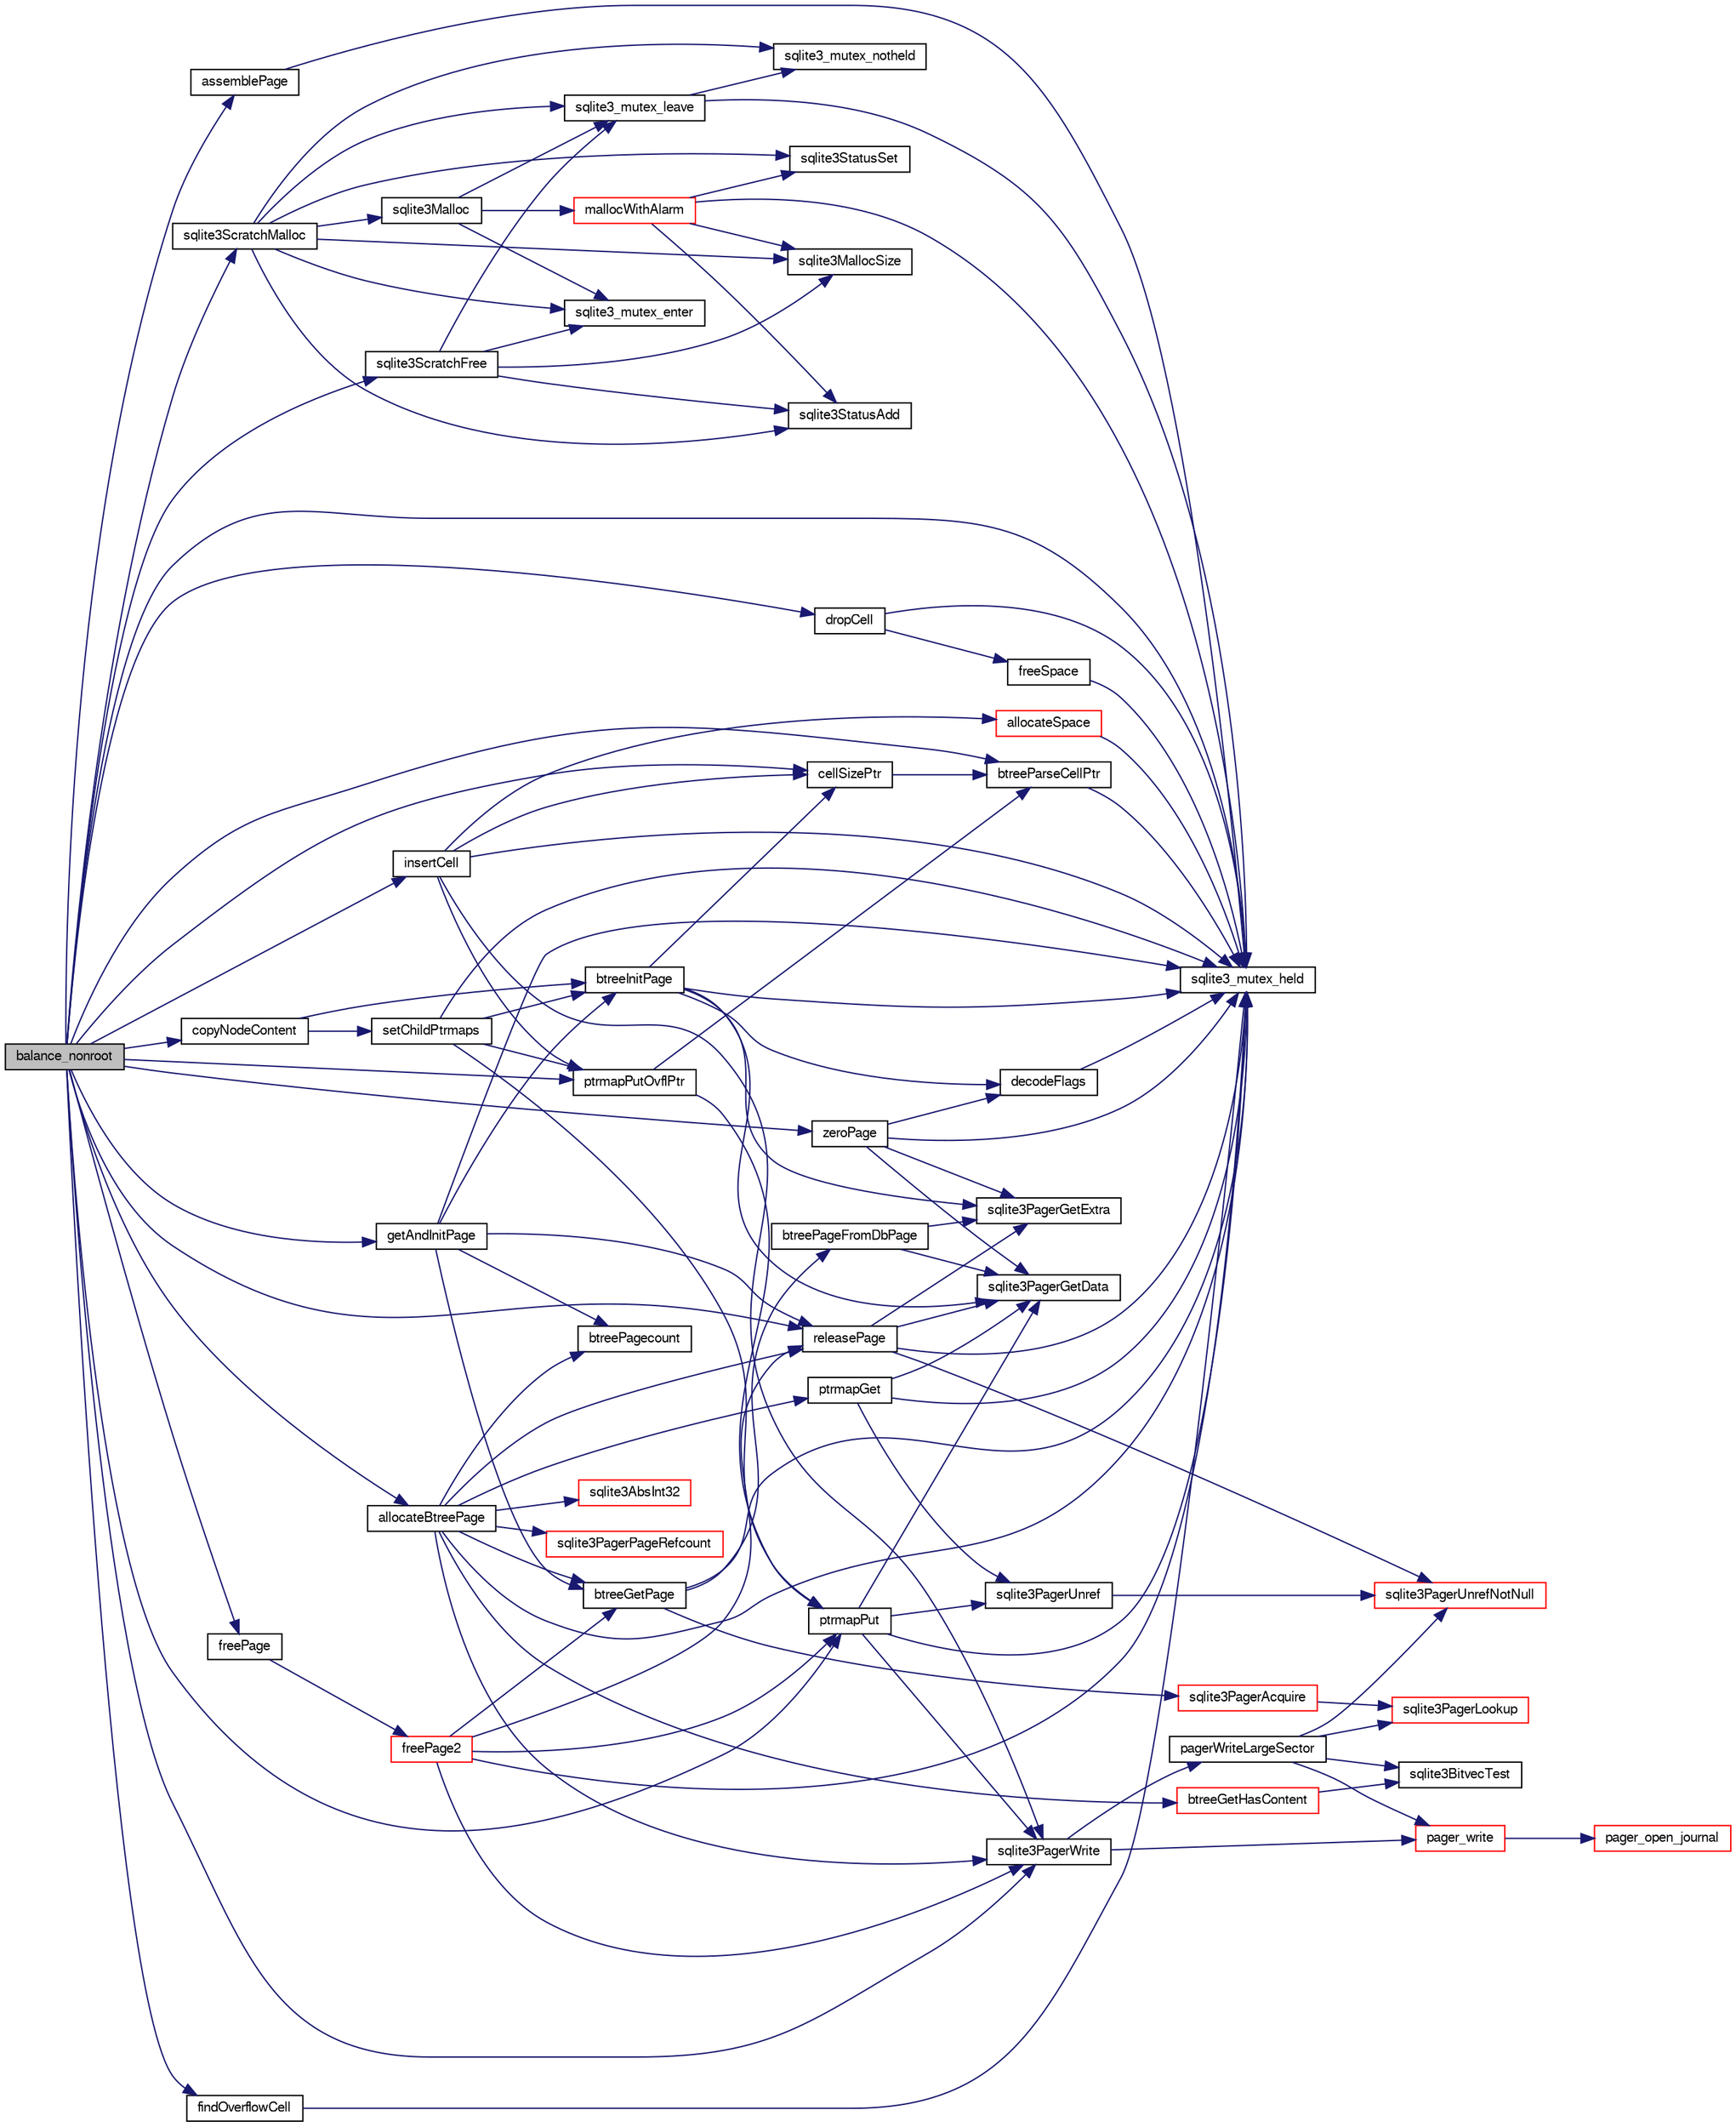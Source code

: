 digraph "balance_nonroot"
{
  edge [fontname="FreeSans",fontsize="10",labelfontname="FreeSans",labelfontsize="10"];
  node [fontname="FreeSans",fontsize="10",shape=record];
  rankdir="LR";
  Node19061 [label="balance_nonroot",height=0.2,width=0.4,color="black", fillcolor="grey75", style="filled", fontcolor="black"];
  Node19061 -> Node19062 [color="midnightblue",fontsize="10",style="solid",fontname="FreeSans"];
  Node19062 [label="sqlite3_mutex_held",height=0.2,width=0.4,color="black", fillcolor="white", style="filled",URL="$sqlite3_8c.html#acf77da68932b6bc163c5e68547ecc3e7"];
  Node19061 -> Node19063 [color="midnightblue",fontsize="10",style="solid",fontname="FreeSans"];
  Node19063 [label="getAndInitPage",height=0.2,width=0.4,color="black", fillcolor="white", style="filled",URL="$sqlite3_8c.html#ae85122d12808231a8d58459440a405ab"];
  Node19063 -> Node19062 [color="midnightblue",fontsize="10",style="solid",fontname="FreeSans"];
  Node19063 -> Node19064 [color="midnightblue",fontsize="10",style="solid",fontname="FreeSans"];
  Node19064 [label="btreePagecount",height=0.2,width=0.4,color="black", fillcolor="white", style="filled",URL="$sqlite3_8c.html#a9cc4ac11752c088db89d551ec1495a15"];
  Node19063 -> Node19065 [color="midnightblue",fontsize="10",style="solid",fontname="FreeSans"];
  Node19065 [label="btreeGetPage",height=0.2,width=0.4,color="black", fillcolor="white", style="filled",URL="$sqlite3_8c.html#ac59679e30ceb0190614fbd19a7feb6de"];
  Node19065 -> Node19062 [color="midnightblue",fontsize="10",style="solid",fontname="FreeSans"];
  Node19065 -> Node19066 [color="midnightblue",fontsize="10",style="solid",fontname="FreeSans"];
  Node19066 [label="sqlite3PagerAcquire",height=0.2,width=0.4,color="red", fillcolor="white", style="filled",URL="$sqlite3_8c.html#a22a53daafd2bd778cda390312651f994"];
  Node19066 -> Node19360 [color="midnightblue",fontsize="10",style="solid",fontname="FreeSans"];
  Node19360 [label="sqlite3PagerLookup",height=0.2,width=0.4,color="red", fillcolor="white", style="filled",URL="$sqlite3_8c.html#a1252ec03814f64eed236cfb21094cafd"];
  Node19065 -> Node19480 [color="midnightblue",fontsize="10",style="solid",fontname="FreeSans"];
  Node19480 [label="btreePageFromDbPage",height=0.2,width=0.4,color="black", fillcolor="white", style="filled",URL="$sqlite3_8c.html#a148c0bf09d4ef14a49e0e7a2c0506c80"];
  Node19480 -> Node19447 [color="midnightblue",fontsize="10",style="solid",fontname="FreeSans"];
  Node19447 [label="sqlite3PagerGetExtra",height=0.2,width=0.4,color="black", fillcolor="white", style="filled",URL="$sqlite3_8c.html#a48e879a6d20f06f27390973ab8d59bd7"];
  Node19480 -> Node19446 [color="midnightblue",fontsize="10",style="solid",fontname="FreeSans"];
  Node19446 [label="sqlite3PagerGetData",height=0.2,width=0.4,color="black", fillcolor="white", style="filled",URL="$sqlite3_8c.html#a9dd340e56fb4b7fad4df339595b8d8a2"];
  Node19063 -> Node19481 [color="midnightblue",fontsize="10",style="solid",fontname="FreeSans"];
  Node19481 [label="btreeInitPage",height=0.2,width=0.4,color="black", fillcolor="white", style="filled",URL="$sqlite3_8c.html#a3fbef3abda22e9a3f72c2873ec0b26a3"];
  Node19481 -> Node19062 [color="midnightblue",fontsize="10",style="solid",fontname="FreeSans"];
  Node19481 -> Node19447 [color="midnightblue",fontsize="10",style="solid",fontname="FreeSans"];
  Node19481 -> Node19446 [color="midnightblue",fontsize="10",style="solid",fontname="FreeSans"];
  Node19481 -> Node19482 [color="midnightblue",fontsize="10",style="solid",fontname="FreeSans"];
  Node19482 [label="decodeFlags",height=0.2,width=0.4,color="black", fillcolor="white", style="filled",URL="$sqlite3_8c.html#acb168e46383706f31cefd555da235eae"];
  Node19482 -> Node19062 [color="midnightblue",fontsize="10",style="solid",fontname="FreeSans"];
  Node19481 -> Node19483 [color="midnightblue",fontsize="10",style="solid",fontname="FreeSans"];
  Node19483 [label="cellSizePtr",height=0.2,width=0.4,color="black", fillcolor="white", style="filled",URL="$sqlite3_8c.html#a6c95c9aac1c8a00490e36674f43e76ec"];
  Node19483 -> Node19484 [color="midnightblue",fontsize="10",style="solid",fontname="FreeSans"];
  Node19484 [label="btreeParseCellPtr",height=0.2,width=0.4,color="black", fillcolor="white", style="filled",URL="$sqlite3_8c.html#a1eba22ca0ddf563de0b29c64551c759f"];
  Node19484 -> Node19062 [color="midnightblue",fontsize="10",style="solid",fontname="FreeSans"];
  Node19063 -> Node19485 [color="midnightblue",fontsize="10",style="solid",fontname="FreeSans"];
  Node19485 [label="releasePage",height=0.2,width=0.4,color="black", fillcolor="white", style="filled",URL="$sqlite3_8c.html#a92c6fb14f9bcf117440c35116c26d6c4"];
  Node19485 -> Node19447 [color="midnightblue",fontsize="10",style="solid",fontname="FreeSans"];
  Node19485 -> Node19446 [color="midnightblue",fontsize="10",style="solid",fontname="FreeSans"];
  Node19485 -> Node19062 [color="midnightblue",fontsize="10",style="solid",fontname="FreeSans"];
  Node19485 -> Node19389 [color="midnightblue",fontsize="10",style="solid",fontname="FreeSans"];
  Node19389 [label="sqlite3PagerUnrefNotNull",height=0.2,width=0.4,color="red", fillcolor="white", style="filled",URL="$sqlite3_8c.html#a4b314f96f09f5c68c94672e420e31ab9"];
  Node19061 -> Node19483 [color="midnightblue",fontsize="10",style="solid",fontname="FreeSans"];
  Node19061 -> Node19486 [color="midnightblue",fontsize="10",style="solid",fontname="FreeSans"];
  Node19486 [label="dropCell",height=0.2,width=0.4,color="black", fillcolor="white", style="filled",URL="$sqlite3_8c.html#a46eeeb6aebf363bd16265d696612b852"];
  Node19486 -> Node19062 [color="midnightblue",fontsize="10",style="solid",fontname="FreeSans"];
  Node19486 -> Node19487 [color="midnightblue",fontsize="10",style="solid",fontname="FreeSans"];
  Node19487 [label="freeSpace",height=0.2,width=0.4,color="black", fillcolor="white", style="filled",URL="$sqlite3_8c.html#a999550630d29b9df1b23fde0959b0afb"];
  Node19487 -> Node19062 [color="midnightblue",fontsize="10",style="solid",fontname="FreeSans"];
  Node19061 -> Node19488 [color="midnightblue",fontsize="10",style="solid",fontname="FreeSans"];
  Node19488 [label="sqlite3ScratchMalloc",height=0.2,width=0.4,color="black", fillcolor="white", style="filled",URL="$sqlite3_8c.html#a9b883a0e42e20c9f0cd19bd87059c383"];
  Node19488 -> Node19084 [color="midnightblue",fontsize="10",style="solid",fontname="FreeSans"];
  Node19084 [label="sqlite3_mutex_enter",height=0.2,width=0.4,color="black", fillcolor="white", style="filled",URL="$sqlite3_8c.html#a1c12cde690bd89f104de5cbad12a6bf5"];
  Node19488 -> Node19092 [color="midnightblue",fontsize="10",style="solid",fontname="FreeSans"];
  Node19092 [label="sqlite3StatusSet",height=0.2,width=0.4,color="black", fillcolor="white", style="filled",URL="$sqlite3_8c.html#afec7586c01fcb5ea17dc9d7725a589d9"];
  Node19488 -> Node19085 [color="midnightblue",fontsize="10",style="solid",fontname="FreeSans"];
  Node19085 [label="sqlite3StatusAdd",height=0.2,width=0.4,color="black", fillcolor="white", style="filled",URL="$sqlite3_8c.html#afa029f93586aeab4cc85360905dae9cd"];
  Node19488 -> Node19086 [color="midnightblue",fontsize="10",style="solid",fontname="FreeSans"];
  Node19086 [label="sqlite3_mutex_leave",height=0.2,width=0.4,color="black", fillcolor="white", style="filled",URL="$sqlite3_8c.html#a5838d235601dbd3c1fa993555c6bcc93"];
  Node19086 -> Node19062 [color="midnightblue",fontsize="10",style="solid",fontname="FreeSans"];
  Node19086 -> Node19087 [color="midnightblue",fontsize="10",style="solid",fontname="FreeSans"];
  Node19087 [label="sqlite3_mutex_notheld",height=0.2,width=0.4,color="black", fillcolor="white", style="filled",URL="$sqlite3_8c.html#a83967c837c1c000d3b5adcfaa688f5dc"];
  Node19488 -> Node19090 [color="midnightblue",fontsize="10",style="solid",fontname="FreeSans"];
  Node19090 [label="sqlite3Malloc",height=0.2,width=0.4,color="black", fillcolor="white", style="filled",URL="$sqlite3_8c.html#a361a2eaa846b1885f123abe46f5d8b2b"];
  Node19090 -> Node19084 [color="midnightblue",fontsize="10",style="solid",fontname="FreeSans"];
  Node19090 -> Node19091 [color="midnightblue",fontsize="10",style="solid",fontname="FreeSans"];
  Node19091 [label="mallocWithAlarm",height=0.2,width=0.4,color="red", fillcolor="white", style="filled",URL="$sqlite3_8c.html#ab070d5cf8e48ec8a6a43cf025d48598b"];
  Node19091 -> Node19062 [color="midnightblue",fontsize="10",style="solid",fontname="FreeSans"];
  Node19091 -> Node19092 [color="midnightblue",fontsize="10",style="solid",fontname="FreeSans"];
  Node19091 -> Node19081 [color="midnightblue",fontsize="10",style="solid",fontname="FreeSans"];
  Node19081 [label="sqlite3MallocSize",height=0.2,width=0.4,color="black", fillcolor="white", style="filled",URL="$sqlite3_8c.html#acf5d2a5f35270bafb050bd2def576955"];
  Node19091 -> Node19085 [color="midnightblue",fontsize="10",style="solid",fontname="FreeSans"];
  Node19090 -> Node19086 [color="midnightblue",fontsize="10",style="solid",fontname="FreeSans"];
  Node19488 -> Node19081 [color="midnightblue",fontsize="10",style="solid",fontname="FreeSans"];
  Node19488 -> Node19087 [color="midnightblue",fontsize="10",style="solid",fontname="FreeSans"];
  Node19061 -> Node19489 [color="midnightblue",fontsize="10",style="solid",fontname="FreeSans"];
  Node19489 [label="findOverflowCell",height=0.2,width=0.4,color="black", fillcolor="white", style="filled",URL="$sqlite3_8c.html#a4789c15455047776c4cca9c18cc6ec65"];
  Node19489 -> Node19062 [color="midnightblue",fontsize="10",style="solid",fontname="FreeSans"];
  Node19061 -> Node19427 [color="midnightblue",fontsize="10",style="solid",fontname="FreeSans"];
  Node19427 [label="sqlite3PagerWrite",height=0.2,width=0.4,color="black", fillcolor="white", style="filled",URL="$sqlite3_8c.html#ad4b8aee028ee99575b0748b299e04ed0"];
  Node19427 -> Node19428 [color="midnightblue",fontsize="10",style="solid",fontname="FreeSans"];
  Node19428 [label="pagerWriteLargeSector",height=0.2,width=0.4,color="black", fillcolor="white", style="filled",URL="$sqlite3_8c.html#a06334f0cc1c2dc95ffe29c2359928b92"];
  Node19428 -> Node19400 [color="midnightblue",fontsize="10",style="solid",fontname="FreeSans"];
  Node19400 [label="sqlite3BitvecTest",height=0.2,width=0.4,color="black", fillcolor="white", style="filled",URL="$sqlite3_8c.html#ab08693a5ff8d1b759eb50dc307ee910f"];
  Node19428 -> Node19429 [color="midnightblue",fontsize="10",style="solid",fontname="FreeSans"];
  Node19429 [label="pager_write",height=0.2,width=0.4,color="red", fillcolor="white", style="filled",URL="$sqlite3_8c.html#aa5dbf1a9dcccf0aa140b04b81325517f"];
  Node19429 -> Node19430 [color="midnightblue",fontsize="10",style="solid",fontname="FreeSans"];
  Node19430 [label="pager_open_journal",height=0.2,width=0.4,color="red", fillcolor="white", style="filled",URL="$sqlite3_8c.html#a9a5224f8941dc99ce19bb0eb24766d00"];
  Node19428 -> Node19389 [color="midnightblue",fontsize="10",style="solid",fontname="FreeSans"];
  Node19428 -> Node19360 [color="midnightblue",fontsize="10",style="solid",fontname="FreeSans"];
  Node19427 -> Node19429 [color="midnightblue",fontsize="10",style="solid",fontname="FreeSans"];
  Node19061 -> Node19490 [color="midnightblue",fontsize="10",style="solid",fontname="FreeSans"];
  Node19490 [label="allocateBtreePage",height=0.2,width=0.4,color="black", fillcolor="white", style="filled",URL="$sqlite3_8c.html#ae84ce1103eabfe9455a6a59e6cec4a33"];
  Node19490 -> Node19062 [color="midnightblue",fontsize="10",style="solid",fontname="FreeSans"];
  Node19490 -> Node19064 [color="midnightblue",fontsize="10",style="solid",fontname="FreeSans"];
  Node19490 -> Node19491 [color="midnightblue",fontsize="10",style="solid",fontname="FreeSans"];
  Node19491 [label="ptrmapGet",height=0.2,width=0.4,color="black", fillcolor="white", style="filled",URL="$sqlite3_8c.html#ae91bfd9c1bec807a52a384d2ed01934b"];
  Node19491 -> Node19062 [color="midnightblue",fontsize="10",style="solid",fontname="FreeSans"];
  Node19491 -> Node19446 [color="midnightblue",fontsize="10",style="solid",fontname="FreeSans"];
  Node19491 -> Node19450 [color="midnightblue",fontsize="10",style="solid",fontname="FreeSans"];
  Node19450 [label="sqlite3PagerUnref",height=0.2,width=0.4,color="black", fillcolor="white", style="filled",URL="$sqlite3_8c.html#aa9d040b7f24a8a5d99bf96863b52cd15"];
  Node19450 -> Node19389 [color="midnightblue",fontsize="10",style="solid",fontname="FreeSans"];
  Node19490 -> Node19427 [color="midnightblue",fontsize="10",style="solid",fontname="FreeSans"];
  Node19490 -> Node19065 [color="midnightblue",fontsize="10",style="solid",fontname="FreeSans"];
  Node19490 -> Node19485 [color="midnightblue",fontsize="10",style="solid",fontname="FreeSans"];
  Node19490 -> Node19492 [color="midnightblue",fontsize="10",style="solid",fontname="FreeSans"];
  Node19492 [label="sqlite3AbsInt32",height=0.2,width=0.4,color="red", fillcolor="white", style="filled",URL="$sqlite3_8c.html#a8fdd09f2c6e36df943b6b6092ac0dcbf"];
  Node19490 -> Node19500 [color="midnightblue",fontsize="10",style="solid",fontname="FreeSans"];
  Node19500 [label="btreeGetHasContent",height=0.2,width=0.4,color="red", fillcolor="white", style="filled",URL="$sqlite3_8c.html#a1ebd60bdf9e0181818da4eff654b1a26"];
  Node19500 -> Node19400 [color="midnightblue",fontsize="10",style="solid",fontname="FreeSans"];
  Node19490 -> Node19502 [color="midnightblue",fontsize="10",style="solid",fontname="FreeSans"];
  Node19502 [label="sqlite3PagerPageRefcount",height=0.2,width=0.4,color="red", fillcolor="white", style="filled",URL="$sqlite3_8c.html#a02362e6744d4431e328d760bef635a19"];
  Node19061 -> Node19504 [color="midnightblue",fontsize="10",style="solid",fontname="FreeSans"];
  Node19504 [label="ptrmapPut",height=0.2,width=0.4,color="black", fillcolor="white", style="filled",URL="$sqlite3_8c.html#ac16fbe55892f29324ac5d09957374ed0"];
  Node19504 -> Node19062 [color="midnightblue",fontsize="10",style="solid",fontname="FreeSans"];
  Node19504 -> Node19446 [color="midnightblue",fontsize="10",style="solid",fontname="FreeSans"];
  Node19504 -> Node19427 [color="midnightblue",fontsize="10",style="solid",fontname="FreeSans"];
  Node19504 -> Node19450 [color="midnightblue",fontsize="10",style="solid",fontname="FreeSans"];
  Node19061 -> Node19505 [color="midnightblue",fontsize="10",style="solid",fontname="FreeSans"];
  Node19505 [label="freePage",height=0.2,width=0.4,color="black", fillcolor="white", style="filled",URL="$sqlite3_8c.html#ad98f5006fdec390948dd2966cf0cf12f"];
  Node19505 -> Node19506 [color="midnightblue",fontsize="10",style="solid",fontname="FreeSans"];
  Node19506 [label="freePage2",height=0.2,width=0.4,color="red", fillcolor="white", style="filled",URL="$sqlite3_8c.html#a625a2c2bdaf95cdb3a7cb945201f7efb"];
  Node19506 -> Node19062 [color="midnightblue",fontsize="10",style="solid",fontname="FreeSans"];
  Node19506 -> Node19427 [color="midnightblue",fontsize="10",style="solid",fontname="FreeSans"];
  Node19506 -> Node19065 [color="midnightblue",fontsize="10",style="solid",fontname="FreeSans"];
  Node19506 -> Node19504 [color="midnightblue",fontsize="10",style="solid",fontname="FreeSans"];
  Node19506 -> Node19485 [color="midnightblue",fontsize="10",style="solid",fontname="FreeSans"];
  Node19061 -> Node19485 [color="midnightblue",fontsize="10",style="solid",fontname="FreeSans"];
  Node19061 -> Node19512 [color="midnightblue",fontsize="10",style="solid",fontname="FreeSans"];
  Node19512 [label="zeroPage",height=0.2,width=0.4,color="black", fillcolor="white", style="filled",URL="$sqlite3_8c.html#a1c974ee71f86cb74370ca21e5e6cdb14"];
  Node19512 -> Node19447 [color="midnightblue",fontsize="10",style="solid",fontname="FreeSans"];
  Node19512 -> Node19446 [color="midnightblue",fontsize="10",style="solid",fontname="FreeSans"];
  Node19512 -> Node19062 [color="midnightblue",fontsize="10",style="solid",fontname="FreeSans"];
  Node19512 -> Node19482 [color="midnightblue",fontsize="10",style="solid",fontname="FreeSans"];
  Node19061 -> Node19513 [color="midnightblue",fontsize="10",style="solid",fontname="FreeSans"];
  Node19513 [label="assemblePage",height=0.2,width=0.4,color="black", fillcolor="white", style="filled",URL="$sqlite3_8c.html#af511b4a8276006e01a7a50d009972d88"];
  Node19513 -> Node19062 [color="midnightblue",fontsize="10",style="solid",fontname="FreeSans"];
  Node19061 -> Node19484 [color="midnightblue",fontsize="10",style="solid",fontname="FreeSans"];
  Node19061 -> Node19514 [color="midnightblue",fontsize="10",style="solid",fontname="FreeSans"];
  Node19514 [label="insertCell",height=0.2,width=0.4,color="black", fillcolor="white", style="filled",URL="$sqlite3_8c.html#a16d3a955fe59894c541d500ddf92d7c0"];
  Node19514 -> Node19062 [color="midnightblue",fontsize="10",style="solid",fontname="FreeSans"];
  Node19514 -> Node19483 [color="midnightblue",fontsize="10",style="solid",fontname="FreeSans"];
  Node19514 -> Node19427 [color="midnightblue",fontsize="10",style="solid",fontname="FreeSans"];
  Node19514 -> Node19515 [color="midnightblue",fontsize="10",style="solid",fontname="FreeSans"];
  Node19515 [label="allocateSpace",height=0.2,width=0.4,color="red", fillcolor="white", style="filled",URL="$sqlite3_8c.html#aa8fd260df51cfdf9caf212ff7106b4fe"];
  Node19515 -> Node19062 [color="midnightblue",fontsize="10",style="solid",fontname="FreeSans"];
  Node19514 -> Node19518 [color="midnightblue",fontsize="10",style="solid",fontname="FreeSans"];
  Node19518 [label="ptrmapPutOvflPtr",height=0.2,width=0.4,color="black", fillcolor="white", style="filled",URL="$sqlite3_8c.html#a5b7cb112db531e0498aaddcbadb4985b"];
  Node19518 -> Node19484 [color="midnightblue",fontsize="10",style="solid",fontname="FreeSans"];
  Node19518 -> Node19504 [color="midnightblue",fontsize="10",style="solid",fontname="FreeSans"];
  Node19061 -> Node19519 [color="midnightblue",fontsize="10",style="solid",fontname="FreeSans"];
  Node19519 [label="copyNodeContent",height=0.2,width=0.4,color="black", fillcolor="white", style="filled",URL="$sqlite3_8c.html#ad73085375c8b00ebc87bc75dba37ca7b"];
  Node19519 -> Node19481 [color="midnightblue",fontsize="10",style="solid",fontname="FreeSans"];
  Node19519 -> Node19520 [color="midnightblue",fontsize="10",style="solid",fontname="FreeSans"];
  Node19520 [label="setChildPtrmaps",height=0.2,width=0.4,color="black", fillcolor="white", style="filled",URL="$sqlite3_8c.html#adf2ff6d11495ca47f88ace93f5be9d91"];
  Node19520 -> Node19062 [color="midnightblue",fontsize="10",style="solid",fontname="FreeSans"];
  Node19520 -> Node19481 [color="midnightblue",fontsize="10",style="solid",fontname="FreeSans"];
  Node19520 -> Node19518 [color="midnightblue",fontsize="10",style="solid",fontname="FreeSans"];
  Node19520 -> Node19504 [color="midnightblue",fontsize="10",style="solid",fontname="FreeSans"];
  Node19061 -> Node19518 [color="midnightblue",fontsize="10",style="solid",fontname="FreeSans"];
  Node19061 -> Node19521 [color="midnightblue",fontsize="10",style="solid",fontname="FreeSans"];
  Node19521 [label="sqlite3ScratchFree",height=0.2,width=0.4,color="black", fillcolor="white", style="filled",URL="$sqlite3_8c.html#a1a90fe6ec9fbbba9f40ccb7cae4f5b27"];
  Node19521 -> Node19084 [color="midnightblue",fontsize="10",style="solid",fontname="FreeSans"];
  Node19521 -> Node19085 [color="midnightblue",fontsize="10",style="solid",fontname="FreeSans"];
  Node19521 -> Node19086 [color="midnightblue",fontsize="10",style="solid",fontname="FreeSans"];
  Node19521 -> Node19081 [color="midnightblue",fontsize="10",style="solid",fontname="FreeSans"];
}
